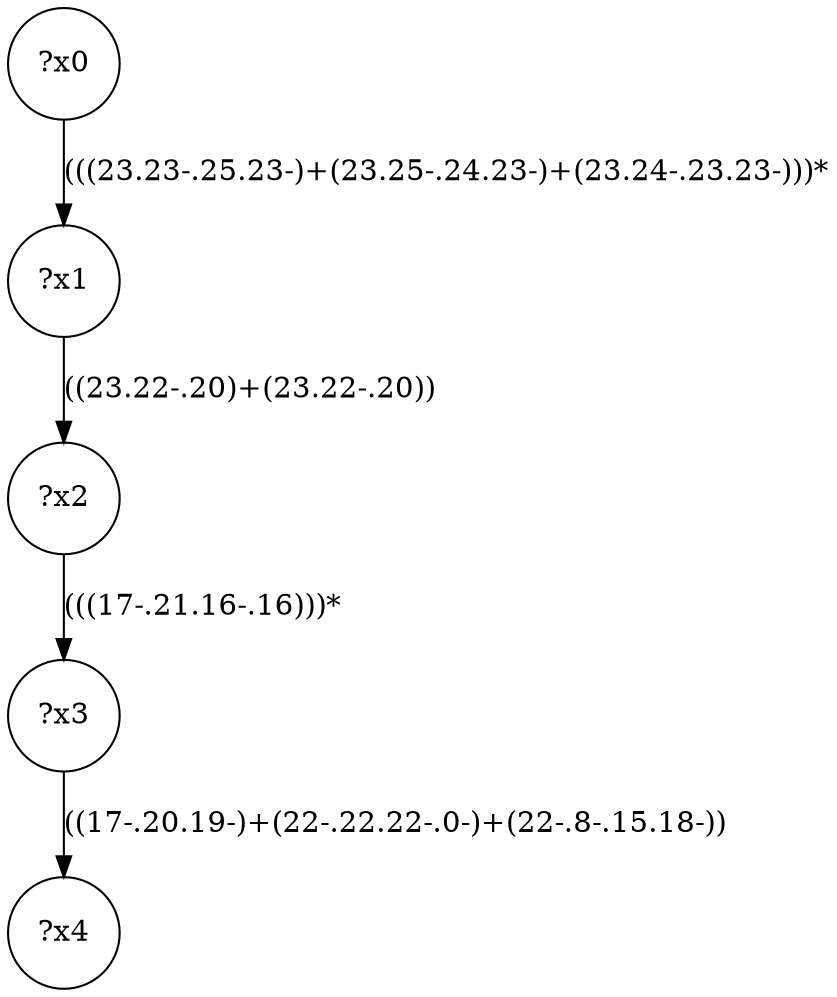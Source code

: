 digraph g {
	x0 [shape=circle, label="?x0"];
	x1 [shape=circle, label="?x1"];
	x0 -> x1 [label="(((23.23-.25.23-)+(23.25-.24.23-)+(23.24-.23.23-)))*"];
	x2 [shape=circle, label="?x2"];
	x1 -> x2 [label="((23.22-.20)+(23.22-.20))"];
	x3 [shape=circle, label="?x3"];
	x2 -> x3 [label="(((17-.21.16-.16)))*"];
	x4 [shape=circle, label="?x4"];
	x3 -> x4 [label="((17-.20.19-)+(22-.22.22-.0-)+(22-.8-.15.18-))"];
}
